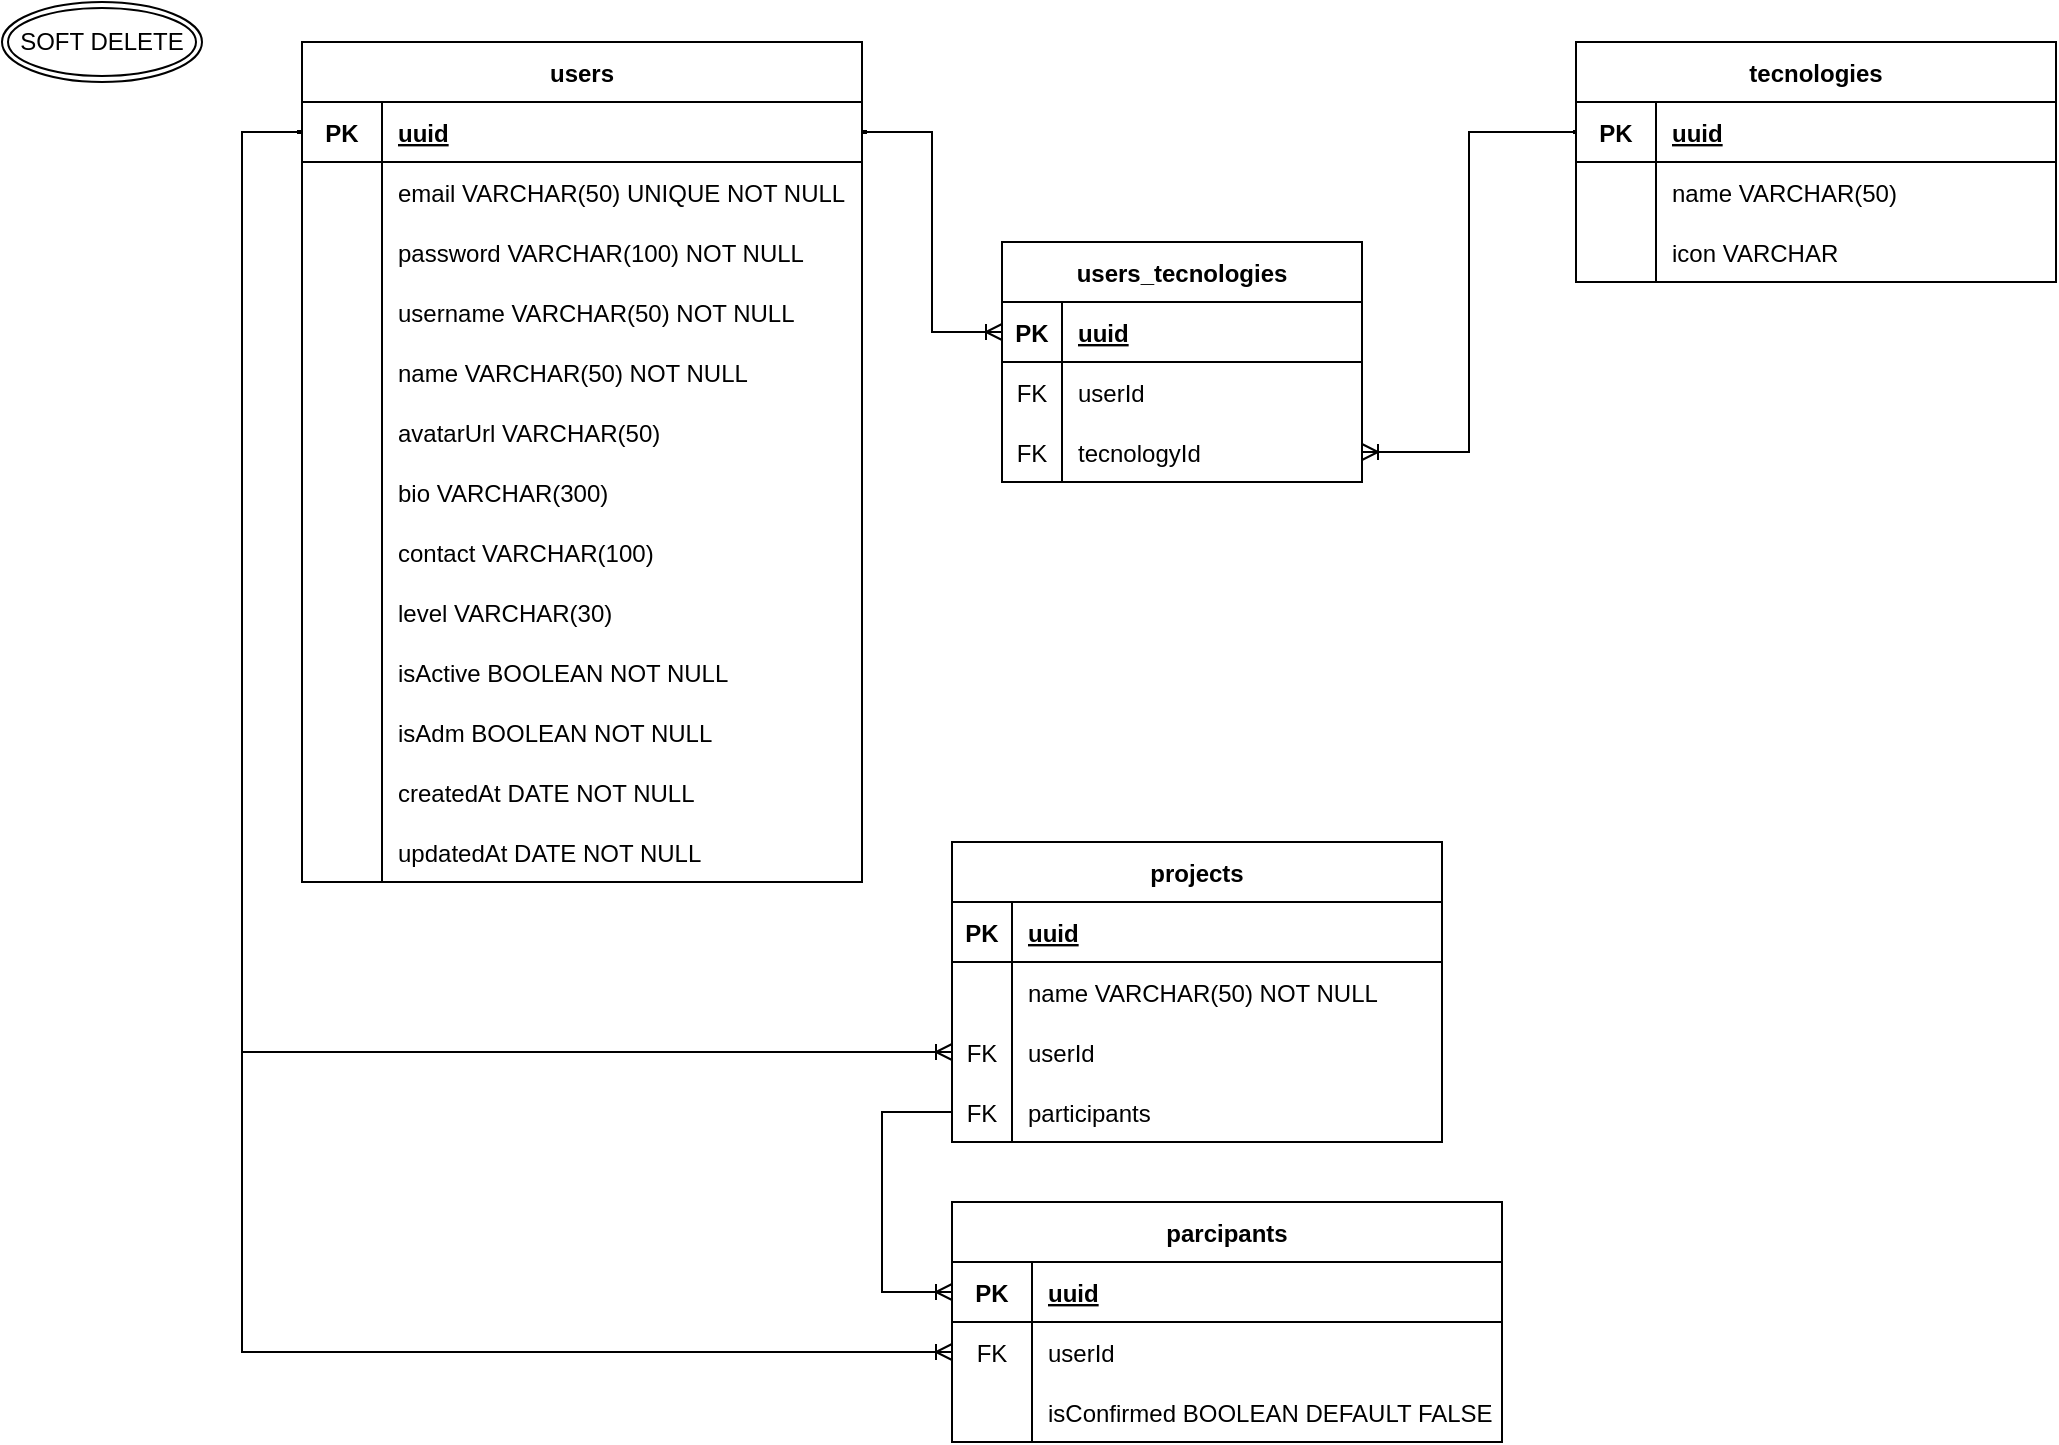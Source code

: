 <mxfile version="20.8.3" type="github"><diagram id="yh-ZlP0OPuvekAmjG9pr" name="Página-1"><mxGraphModel dx="1434" dy="788" grid="1" gridSize="10" guides="1" tooltips="1" connect="1" arrows="1" fold="1" page="1" pageScale="1" pageWidth="827" pageHeight="1169" math="0" shadow="0"><root><mxCell id="0"/><mxCell id="1" parent="0"/><mxCell id="csCiu1S-2fV34Qw7x-u5-7" value="users" style="shape=table;startSize=30;container=1;collapsible=1;childLayout=tableLayout;fixedRows=1;rowLines=0;fontStyle=1;align=center;resizeLast=1;" vertex="1" parent="1"><mxGeometry x="190" y="40" width="280" height="420" as="geometry"><mxRectangle x="150" y="80" width="70" height="30" as="alternateBounds"/></mxGeometry></mxCell><mxCell id="csCiu1S-2fV34Qw7x-u5-8" value="" style="shape=tableRow;horizontal=0;startSize=0;swimlaneHead=0;swimlaneBody=0;fillColor=none;collapsible=0;dropTarget=0;points=[[0,0.5],[1,0.5]];portConstraint=eastwest;top=0;left=0;right=0;bottom=1;" vertex="1" parent="csCiu1S-2fV34Qw7x-u5-7"><mxGeometry y="30" width="280" height="30" as="geometry"/></mxCell><mxCell id="csCiu1S-2fV34Qw7x-u5-9" value="PK" style="shape=partialRectangle;connectable=0;fillColor=none;top=0;left=0;bottom=0;right=0;fontStyle=1;overflow=hidden;" vertex="1" parent="csCiu1S-2fV34Qw7x-u5-8"><mxGeometry width="40" height="30" as="geometry"><mxRectangle width="40" height="30" as="alternateBounds"/></mxGeometry></mxCell><mxCell id="csCiu1S-2fV34Qw7x-u5-10" value="uuid" style="shape=partialRectangle;connectable=0;fillColor=none;top=0;left=0;bottom=0;right=0;align=left;spacingLeft=6;fontStyle=5;overflow=hidden;" vertex="1" parent="csCiu1S-2fV34Qw7x-u5-8"><mxGeometry x="40" width="240" height="30" as="geometry"><mxRectangle width="240" height="30" as="alternateBounds"/></mxGeometry></mxCell><mxCell id="csCiu1S-2fV34Qw7x-u5-11" value="" style="shape=tableRow;horizontal=0;startSize=0;swimlaneHead=0;swimlaneBody=0;fillColor=none;collapsible=0;dropTarget=0;points=[[0,0.5],[1,0.5]];portConstraint=eastwest;top=0;left=0;right=0;bottom=0;" vertex="1" parent="csCiu1S-2fV34Qw7x-u5-7"><mxGeometry y="60" width="280" height="30" as="geometry"/></mxCell><mxCell id="csCiu1S-2fV34Qw7x-u5-12" value="" style="shape=partialRectangle;connectable=0;fillColor=none;top=0;left=0;bottom=0;right=0;editable=1;overflow=hidden;" vertex="1" parent="csCiu1S-2fV34Qw7x-u5-11"><mxGeometry width="40" height="30" as="geometry"><mxRectangle width="40" height="30" as="alternateBounds"/></mxGeometry></mxCell><mxCell id="csCiu1S-2fV34Qw7x-u5-13" value="email VARCHAR(50) UNIQUE NOT NULL" style="shape=partialRectangle;connectable=0;fillColor=none;top=0;left=0;bottom=0;right=0;align=left;spacingLeft=6;overflow=hidden;" vertex="1" parent="csCiu1S-2fV34Qw7x-u5-11"><mxGeometry x="40" width="240" height="30" as="geometry"><mxRectangle width="240" height="30" as="alternateBounds"/></mxGeometry></mxCell><mxCell id="csCiu1S-2fV34Qw7x-u5-14" value="" style="shape=tableRow;horizontal=0;startSize=0;swimlaneHead=0;swimlaneBody=0;fillColor=none;collapsible=0;dropTarget=0;points=[[0,0.5],[1,0.5]];portConstraint=eastwest;top=0;left=0;right=0;bottom=0;" vertex="1" parent="csCiu1S-2fV34Qw7x-u5-7"><mxGeometry y="90" width="280" height="30" as="geometry"/></mxCell><mxCell id="csCiu1S-2fV34Qw7x-u5-15" value="" style="shape=partialRectangle;connectable=0;fillColor=none;top=0;left=0;bottom=0;right=0;editable=1;overflow=hidden;" vertex="1" parent="csCiu1S-2fV34Qw7x-u5-14"><mxGeometry width="40" height="30" as="geometry"><mxRectangle width="40" height="30" as="alternateBounds"/></mxGeometry></mxCell><mxCell id="csCiu1S-2fV34Qw7x-u5-16" value="password VARCHAR(100) NOT NULL" style="shape=partialRectangle;connectable=0;fillColor=none;top=0;left=0;bottom=0;right=0;align=left;spacingLeft=6;overflow=hidden;" vertex="1" parent="csCiu1S-2fV34Qw7x-u5-14"><mxGeometry x="40" width="240" height="30" as="geometry"><mxRectangle width="240" height="30" as="alternateBounds"/></mxGeometry></mxCell><mxCell id="csCiu1S-2fV34Qw7x-u5-155" value="" style="shape=tableRow;horizontal=0;startSize=0;swimlaneHead=0;swimlaneBody=0;fillColor=none;collapsible=0;dropTarget=0;points=[[0,0.5],[1,0.5]];portConstraint=eastwest;top=0;left=0;right=0;bottom=0;" vertex="1" parent="csCiu1S-2fV34Qw7x-u5-7"><mxGeometry y="120" width="280" height="30" as="geometry"/></mxCell><mxCell id="csCiu1S-2fV34Qw7x-u5-156" value="" style="shape=partialRectangle;connectable=0;fillColor=none;top=0;left=0;bottom=0;right=0;editable=1;overflow=hidden;" vertex="1" parent="csCiu1S-2fV34Qw7x-u5-155"><mxGeometry width="40" height="30" as="geometry"><mxRectangle width="40" height="30" as="alternateBounds"/></mxGeometry></mxCell><mxCell id="csCiu1S-2fV34Qw7x-u5-157" value="username VARCHAR(50) NOT NULL" style="shape=partialRectangle;connectable=0;fillColor=none;top=0;left=0;bottom=0;right=0;align=left;spacingLeft=6;overflow=hidden;" vertex="1" parent="csCiu1S-2fV34Qw7x-u5-155"><mxGeometry x="40" width="240" height="30" as="geometry"><mxRectangle width="240" height="30" as="alternateBounds"/></mxGeometry></mxCell><mxCell id="csCiu1S-2fV34Qw7x-u5-17" value="" style="shape=tableRow;horizontal=0;startSize=0;swimlaneHead=0;swimlaneBody=0;fillColor=none;collapsible=0;dropTarget=0;points=[[0,0.5],[1,0.5]];portConstraint=eastwest;top=0;left=0;right=0;bottom=0;" vertex="1" parent="csCiu1S-2fV34Qw7x-u5-7"><mxGeometry y="150" width="280" height="30" as="geometry"/></mxCell><mxCell id="csCiu1S-2fV34Qw7x-u5-18" value="" style="shape=partialRectangle;connectable=0;fillColor=none;top=0;left=0;bottom=0;right=0;editable=1;overflow=hidden;" vertex="1" parent="csCiu1S-2fV34Qw7x-u5-17"><mxGeometry width="40" height="30" as="geometry"><mxRectangle width="40" height="30" as="alternateBounds"/></mxGeometry></mxCell><mxCell id="csCiu1S-2fV34Qw7x-u5-19" value="name VARCHAR(50) NOT NULL" style="shape=partialRectangle;connectable=0;fillColor=none;top=0;left=0;bottom=0;right=0;align=left;spacingLeft=6;overflow=hidden;" vertex="1" parent="csCiu1S-2fV34Qw7x-u5-17"><mxGeometry x="40" width="240" height="30" as="geometry"><mxRectangle width="240" height="30" as="alternateBounds"/></mxGeometry></mxCell><mxCell id="csCiu1S-2fV34Qw7x-u5-163" value="" style="shape=tableRow;horizontal=0;startSize=0;swimlaneHead=0;swimlaneBody=0;fillColor=none;collapsible=0;dropTarget=0;points=[[0,0.5],[1,0.5]];portConstraint=eastwest;top=0;left=0;right=0;bottom=0;" vertex="1" parent="csCiu1S-2fV34Qw7x-u5-7"><mxGeometry y="180" width="280" height="30" as="geometry"/></mxCell><mxCell id="csCiu1S-2fV34Qw7x-u5-164" value="" style="shape=partialRectangle;connectable=0;fillColor=none;top=0;left=0;bottom=0;right=0;editable=1;overflow=hidden;" vertex="1" parent="csCiu1S-2fV34Qw7x-u5-163"><mxGeometry width="40" height="30" as="geometry"><mxRectangle width="40" height="30" as="alternateBounds"/></mxGeometry></mxCell><mxCell id="csCiu1S-2fV34Qw7x-u5-165" value="avatarUrl VARCHAR(50)" style="shape=partialRectangle;connectable=0;fillColor=none;top=0;left=0;bottom=0;right=0;align=left;spacingLeft=6;overflow=hidden;" vertex="1" parent="csCiu1S-2fV34Qw7x-u5-163"><mxGeometry x="40" width="240" height="30" as="geometry"><mxRectangle width="240" height="30" as="alternateBounds"/></mxGeometry></mxCell><mxCell id="csCiu1S-2fV34Qw7x-u5-166" value="" style="shape=tableRow;horizontal=0;startSize=0;swimlaneHead=0;swimlaneBody=0;fillColor=none;collapsible=0;dropTarget=0;points=[[0,0.5],[1,0.5]];portConstraint=eastwest;top=0;left=0;right=0;bottom=0;" vertex="1" parent="csCiu1S-2fV34Qw7x-u5-7"><mxGeometry y="210" width="280" height="30" as="geometry"/></mxCell><mxCell id="csCiu1S-2fV34Qw7x-u5-167" value="" style="shape=partialRectangle;connectable=0;fillColor=none;top=0;left=0;bottom=0;right=0;editable=1;overflow=hidden;" vertex="1" parent="csCiu1S-2fV34Qw7x-u5-166"><mxGeometry width="40" height="30" as="geometry"><mxRectangle width="40" height="30" as="alternateBounds"/></mxGeometry></mxCell><mxCell id="csCiu1S-2fV34Qw7x-u5-168" value="bio VARCHAR(300)" style="shape=partialRectangle;connectable=0;fillColor=none;top=0;left=0;bottom=0;right=0;align=left;spacingLeft=6;overflow=hidden;" vertex="1" parent="csCiu1S-2fV34Qw7x-u5-166"><mxGeometry x="40" width="240" height="30" as="geometry"><mxRectangle width="240" height="30" as="alternateBounds"/></mxGeometry></mxCell><mxCell id="csCiu1S-2fV34Qw7x-u5-169" value="" style="shape=tableRow;horizontal=0;startSize=0;swimlaneHead=0;swimlaneBody=0;fillColor=none;collapsible=0;dropTarget=0;points=[[0,0.5],[1,0.5]];portConstraint=eastwest;top=0;left=0;right=0;bottom=0;" vertex="1" parent="csCiu1S-2fV34Qw7x-u5-7"><mxGeometry y="240" width="280" height="30" as="geometry"/></mxCell><mxCell id="csCiu1S-2fV34Qw7x-u5-170" value="" style="shape=partialRectangle;connectable=0;fillColor=none;top=0;left=0;bottom=0;right=0;editable=1;overflow=hidden;" vertex="1" parent="csCiu1S-2fV34Qw7x-u5-169"><mxGeometry width="40" height="30" as="geometry"><mxRectangle width="40" height="30" as="alternateBounds"/></mxGeometry></mxCell><mxCell id="csCiu1S-2fV34Qw7x-u5-171" value="contact VARCHAR(100)" style="shape=partialRectangle;connectable=0;fillColor=none;top=0;left=0;bottom=0;right=0;align=left;spacingLeft=6;overflow=hidden;" vertex="1" parent="csCiu1S-2fV34Qw7x-u5-169"><mxGeometry x="40" width="240" height="30" as="geometry"><mxRectangle width="240" height="30" as="alternateBounds"/></mxGeometry></mxCell><mxCell id="csCiu1S-2fV34Qw7x-u5-172" value="" style="shape=tableRow;horizontal=0;startSize=0;swimlaneHead=0;swimlaneBody=0;fillColor=none;collapsible=0;dropTarget=0;points=[[0,0.5],[1,0.5]];portConstraint=eastwest;top=0;left=0;right=0;bottom=0;" vertex="1" parent="csCiu1S-2fV34Qw7x-u5-7"><mxGeometry y="270" width="280" height="30" as="geometry"/></mxCell><mxCell id="csCiu1S-2fV34Qw7x-u5-173" value="" style="shape=partialRectangle;connectable=0;fillColor=none;top=0;left=0;bottom=0;right=0;editable=1;overflow=hidden;" vertex="1" parent="csCiu1S-2fV34Qw7x-u5-172"><mxGeometry width="40" height="30" as="geometry"><mxRectangle width="40" height="30" as="alternateBounds"/></mxGeometry></mxCell><mxCell id="csCiu1S-2fV34Qw7x-u5-174" value="level VARCHAR(30)" style="shape=partialRectangle;connectable=0;fillColor=none;top=0;left=0;bottom=0;right=0;align=left;spacingLeft=6;overflow=hidden;" vertex="1" parent="csCiu1S-2fV34Qw7x-u5-172"><mxGeometry x="40" width="240" height="30" as="geometry"><mxRectangle width="240" height="30" as="alternateBounds"/></mxGeometry></mxCell><mxCell id="csCiu1S-2fV34Qw7x-u5-175" value="" style="shape=tableRow;horizontal=0;startSize=0;swimlaneHead=0;swimlaneBody=0;fillColor=none;collapsible=0;dropTarget=0;points=[[0,0.5],[1,0.5]];portConstraint=eastwest;top=0;left=0;right=0;bottom=0;" vertex="1" parent="csCiu1S-2fV34Qw7x-u5-7"><mxGeometry y="300" width="280" height="30" as="geometry"/></mxCell><mxCell id="csCiu1S-2fV34Qw7x-u5-176" value="" style="shape=partialRectangle;connectable=0;fillColor=none;top=0;left=0;bottom=0;right=0;editable=1;overflow=hidden;" vertex="1" parent="csCiu1S-2fV34Qw7x-u5-175"><mxGeometry width="40" height="30" as="geometry"><mxRectangle width="40" height="30" as="alternateBounds"/></mxGeometry></mxCell><mxCell id="csCiu1S-2fV34Qw7x-u5-177" value="isActive BOOLEAN NOT NULL" style="shape=partialRectangle;connectable=0;fillColor=none;top=0;left=0;bottom=0;right=0;align=left;spacingLeft=6;overflow=hidden;" vertex="1" parent="csCiu1S-2fV34Qw7x-u5-175"><mxGeometry x="40" width="240" height="30" as="geometry"><mxRectangle width="240" height="30" as="alternateBounds"/></mxGeometry></mxCell><mxCell id="csCiu1S-2fV34Qw7x-u5-152" value="" style="shape=tableRow;horizontal=0;startSize=0;swimlaneHead=0;swimlaneBody=0;fillColor=none;collapsible=0;dropTarget=0;points=[[0,0.5],[1,0.5]];portConstraint=eastwest;top=0;left=0;right=0;bottom=0;" vertex="1" parent="csCiu1S-2fV34Qw7x-u5-7"><mxGeometry y="330" width="280" height="30" as="geometry"/></mxCell><mxCell id="csCiu1S-2fV34Qw7x-u5-153" value="" style="shape=partialRectangle;connectable=0;fillColor=none;top=0;left=0;bottom=0;right=0;editable=1;overflow=hidden;" vertex="1" parent="csCiu1S-2fV34Qw7x-u5-152"><mxGeometry width="40" height="30" as="geometry"><mxRectangle width="40" height="30" as="alternateBounds"/></mxGeometry></mxCell><mxCell id="csCiu1S-2fV34Qw7x-u5-154" value="isAdm BOOLEAN NOT NULL" style="shape=partialRectangle;connectable=0;fillColor=none;top=0;left=0;bottom=0;right=0;align=left;spacingLeft=6;overflow=hidden;" vertex="1" parent="csCiu1S-2fV34Qw7x-u5-152"><mxGeometry x="40" width="240" height="30" as="geometry"><mxRectangle width="240" height="30" as="alternateBounds"/></mxGeometry></mxCell><mxCell id="csCiu1S-2fV34Qw7x-u5-255" value="" style="shape=tableRow;horizontal=0;startSize=0;swimlaneHead=0;swimlaneBody=0;fillColor=none;collapsible=0;dropTarget=0;points=[[0,0.5],[1,0.5]];portConstraint=eastwest;top=0;left=0;right=0;bottom=0;" vertex="1" parent="csCiu1S-2fV34Qw7x-u5-7"><mxGeometry y="360" width="280" height="30" as="geometry"/></mxCell><mxCell id="csCiu1S-2fV34Qw7x-u5-256" value="" style="shape=partialRectangle;connectable=0;fillColor=none;top=0;left=0;bottom=0;right=0;editable=1;overflow=hidden;" vertex="1" parent="csCiu1S-2fV34Qw7x-u5-255"><mxGeometry width="40" height="30" as="geometry"><mxRectangle width="40" height="30" as="alternateBounds"/></mxGeometry></mxCell><mxCell id="csCiu1S-2fV34Qw7x-u5-257" value="createdAt DATE NOT NULL" style="shape=partialRectangle;connectable=0;fillColor=none;top=0;left=0;bottom=0;right=0;align=left;spacingLeft=6;overflow=hidden;" vertex="1" parent="csCiu1S-2fV34Qw7x-u5-255"><mxGeometry x="40" width="240" height="30" as="geometry"><mxRectangle width="240" height="30" as="alternateBounds"/></mxGeometry></mxCell><mxCell id="csCiu1S-2fV34Qw7x-u5-258" value="" style="shape=tableRow;horizontal=0;startSize=0;swimlaneHead=0;swimlaneBody=0;fillColor=none;collapsible=0;dropTarget=0;points=[[0,0.5],[1,0.5]];portConstraint=eastwest;top=0;left=0;right=0;bottom=0;" vertex="1" parent="csCiu1S-2fV34Qw7x-u5-7"><mxGeometry y="390" width="280" height="30" as="geometry"/></mxCell><mxCell id="csCiu1S-2fV34Qw7x-u5-259" value="" style="shape=partialRectangle;connectable=0;fillColor=none;top=0;left=0;bottom=0;right=0;editable=1;overflow=hidden;" vertex="1" parent="csCiu1S-2fV34Qw7x-u5-258"><mxGeometry width="40" height="30" as="geometry"><mxRectangle width="40" height="30" as="alternateBounds"/></mxGeometry></mxCell><mxCell id="csCiu1S-2fV34Qw7x-u5-260" value="updatedAt DATE NOT NULL" style="shape=partialRectangle;connectable=0;fillColor=none;top=0;left=0;bottom=0;right=0;align=left;spacingLeft=6;overflow=hidden;" vertex="1" parent="csCiu1S-2fV34Qw7x-u5-258"><mxGeometry x="40" width="240" height="30" as="geometry"><mxRectangle width="240" height="30" as="alternateBounds"/></mxGeometry></mxCell><mxCell id="csCiu1S-2fV34Qw7x-u5-161" value="SOFT DELETE" style="ellipse;shape=doubleEllipse;margin=3;whiteSpace=wrap;html=1;align=center;" vertex="1" parent="1"><mxGeometry x="40" y="20" width="100" height="40" as="geometry"/></mxCell><mxCell id="csCiu1S-2fV34Qw7x-u5-178" value="users_tecnologies" style="shape=table;startSize=30;container=1;collapsible=1;childLayout=tableLayout;fixedRows=1;rowLines=0;fontStyle=1;align=center;resizeLast=1;" vertex="1" parent="1"><mxGeometry x="540" y="140" width="180" height="120" as="geometry"/></mxCell><mxCell id="csCiu1S-2fV34Qw7x-u5-179" value="" style="shape=tableRow;horizontal=0;startSize=0;swimlaneHead=0;swimlaneBody=0;fillColor=none;collapsible=0;dropTarget=0;points=[[0,0.5],[1,0.5]];portConstraint=eastwest;top=0;left=0;right=0;bottom=1;" vertex="1" parent="csCiu1S-2fV34Qw7x-u5-178"><mxGeometry y="30" width="180" height="30" as="geometry"/></mxCell><mxCell id="csCiu1S-2fV34Qw7x-u5-180" value="PK" style="shape=partialRectangle;connectable=0;fillColor=none;top=0;left=0;bottom=0;right=0;fontStyle=1;overflow=hidden;" vertex="1" parent="csCiu1S-2fV34Qw7x-u5-179"><mxGeometry width="30" height="30" as="geometry"><mxRectangle width="30" height="30" as="alternateBounds"/></mxGeometry></mxCell><mxCell id="csCiu1S-2fV34Qw7x-u5-181" value="uuid" style="shape=partialRectangle;connectable=0;fillColor=none;top=0;left=0;bottom=0;right=0;align=left;spacingLeft=6;fontStyle=5;overflow=hidden;" vertex="1" parent="csCiu1S-2fV34Qw7x-u5-179"><mxGeometry x="30" width="150" height="30" as="geometry"><mxRectangle width="150" height="30" as="alternateBounds"/></mxGeometry></mxCell><mxCell id="csCiu1S-2fV34Qw7x-u5-198" value="" style="shape=tableRow;horizontal=0;startSize=0;swimlaneHead=0;swimlaneBody=0;fillColor=none;collapsible=0;dropTarget=0;points=[[0,0.5],[1,0.5]];portConstraint=eastwest;top=0;left=0;right=0;bottom=0;" vertex="1" parent="csCiu1S-2fV34Qw7x-u5-178"><mxGeometry y="60" width="180" height="30" as="geometry"/></mxCell><mxCell id="csCiu1S-2fV34Qw7x-u5-199" value="FK" style="shape=partialRectangle;connectable=0;fillColor=none;top=0;left=0;bottom=0;right=0;editable=1;overflow=hidden;" vertex="1" parent="csCiu1S-2fV34Qw7x-u5-198"><mxGeometry width="30" height="30" as="geometry"><mxRectangle width="30" height="30" as="alternateBounds"/></mxGeometry></mxCell><mxCell id="csCiu1S-2fV34Qw7x-u5-200" value="userId" style="shape=partialRectangle;connectable=0;fillColor=none;top=0;left=0;bottom=0;right=0;align=left;spacingLeft=6;overflow=hidden;" vertex="1" parent="csCiu1S-2fV34Qw7x-u5-198"><mxGeometry x="30" width="150" height="30" as="geometry"><mxRectangle width="150" height="30" as="alternateBounds"/></mxGeometry></mxCell><mxCell id="csCiu1S-2fV34Qw7x-u5-245" value="" style="shape=tableRow;horizontal=0;startSize=0;swimlaneHead=0;swimlaneBody=0;fillColor=none;collapsible=0;dropTarget=0;points=[[0,0.5],[1,0.5]];portConstraint=eastwest;top=0;left=0;right=0;bottom=0;" vertex="1" parent="csCiu1S-2fV34Qw7x-u5-178"><mxGeometry y="90" width="180" height="30" as="geometry"/></mxCell><mxCell id="csCiu1S-2fV34Qw7x-u5-246" value="FK" style="shape=partialRectangle;connectable=0;fillColor=none;top=0;left=0;bottom=0;right=0;editable=1;overflow=hidden;" vertex="1" parent="csCiu1S-2fV34Qw7x-u5-245"><mxGeometry width="30" height="30" as="geometry"><mxRectangle width="30" height="30" as="alternateBounds"/></mxGeometry></mxCell><mxCell id="csCiu1S-2fV34Qw7x-u5-247" value="tecnologyId" style="shape=partialRectangle;connectable=0;fillColor=none;top=0;left=0;bottom=0;right=0;align=left;spacingLeft=6;overflow=hidden;" vertex="1" parent="csCiu1S-2fV34Qw7x-u5-245"><mxGeometry x="30" width="150" height="30" as="geometry"><mxRectangle width="150" height="30" as="alternateBounds"/></mxGeometry></mxCell><mxCell id="csCiu1S-2fV34Qw7x-u5-208" value="tecnologies" style="shape=table;startSize=30;container=1;collapsible=1;childLayout=tableLayout;fixedRows=1;rowLines=0;fontStyle=1;align=center;resizeLast=1;" vertex="1" parent="1"><mxGeometry x="827" y="40" width="240" height="120" as="geometry"><mxRectangle x="150" y="80" width="70" height="30" as="alternateBounds"/></mxGeometry></mxCell><mxCell id="csCiu1S-2fV34Qw7x-u5-209" value="" style="shape=tableRow;horizontal=0;startSize=0;swimlaneHead=0;swimlaneBody=0;fillColor=none;collapsible=0;dropTarget=0;points=[[0,0.5],[1,0.5]];portConstraint=eastwest;top=0;left=0;right=0;bottom=1;" vertex="1" parent="csCiu1S-2fV34Qw7x-u5-208"><mxGeometry y="30" width="240" height="30" as="geometry"/></mxCell><mxCell id="csCiu1S-2fV34Qw7x-u5-210" value="PK" style="shape=partialRectangle;connectable=0;fillColor=none;top=0;left=0;bottom=0;right=0;fontStyle=1;overflow=hidden;" vertex="1" parent="csCiu1S-2fV34Qw7x-u5-209"><mxGeometry width="40" height="30" as="geometry"><mxRectangle width="40" height="30" as="alternateBounds"/></mxGeometry></mxCell><mxCell id="csCiu1S-2fV34Qw7x-u5-211" value="uuid" style="shape=partialRectangle;connectable=0;fillColor=none;top=0;left=0;bottom=0;right=0;align=left;spacingLeft=6;fontStyle=5;overflow=hidden;" vertex="1" parent="csCiu1S-2fV34Qw7x-u5-209"><mxGeometry x="40" width="200" height="30" as="geometry"><mxRectangle width="200" height="30" as="alternateBounds"/></mxGeometry></mxCell><mxCell id="csCiu1S-2fV34Qw7x-u5-212" value="" style="shape=tableRow;horizontal=0;startSize=0;swimlaneHead=0;swimlaneBody=0;fillColor=none;collapsible=0;dropTarget=0;points=[[0,0.5],[1,0.5]];portConstraint=eastwest;top=0;left=0;right=0;bottom=0;" vertex="1" parent="csCiu1S-2fV34Qw7x-u5-208"><mxGeometry y="60" width="240" height="30" as="geometry"/></mxCell><mxCell id="csCiu1S-2fV34Qw7x-u5-213" value="" style="shape=partialRectangle;connectable=0;fillColor=none;top=0;left=0;bottom=0;right=0;editable=1;overflow=hidden;" vertex="1" parent="csCiu1S-2fV34Qw7x-u5-212"><mxGeometry width="40" height="30" as="geometry"><mxRectangle width="40" height="30" as="alternateBounds"/></mxGeometry></mxCell><mxCell id="csCiu1S-2fV34Qw7x-u5-214" value="name VARCHAR(50)" style="shape=partialRectangle;connectable=0;fillColor=none;top=0;left=0;bottom=0;right=0;align=left;spacingLeft=6;overflow=hidden;" vertex="1" parent="csCiu1S-2fV34Qw7x-u5-212"><mxGeometry x="40" width="200" height="30" as="geometry"><mxRectangle width="200" height="30" as="alternateBounds"/></mxGeometry></mxCell><mxCell id="csCiu1S-2fV34Qw7x-u5-215" value="" style="shape=tableRow;horizontal=0;startSize=0;swimlaneHead=0;swimlaneBody=0;fillColor=none;collapsible=0;dropTarget=0;points=[[0,0.5],[1,0.5]];portConstraint=eastwest;top=0;left=0;right=0;bottom=0;" vertex="1" parent="csCiu1S-2fV34Qw7x-u5-208"><mxGeometry y="90" width="240" height="30" as="geometry"/></mxCell><mxCell id="csCiu1S-2fV34Qw7x-u5-216" value="" style="shape=partialRectangle;connectable=0;fillColor=none;top=0;left=0;bottom=0;right=0;editable=1;overflow=hidden;" vertex="1" parent="csCiu1S-2fV34Qw7x-u5-215"><mxGeometry width="40" height="30" as="geometry"><mxRectangle width="40" height="30" as="alternateBounds"/></mxGeometry></mxCell><mxCell id="csCiu1S-2fV34Qw7x-u5-217" value="icon VARCHAR" style="shape=partialRectangle;connectable=0;fillColor=none;top=0;left=0;bottom=0;right=0;align=left;spacingLeft=6;overflow=hidden;" vertex="1" parent="csCiu1S-2fV34Qw7x-u5-215"><mxGeometry x="40" width="200" height="30" as="geometry"><mxRectangle width="200" height="30" as="alternateBounds"/></mxGeometry></mxCell><mxCell id="csCiu1S-2fV34Qw7x-u5-251" value="" style="edgeStyle=elbowEdgeStyle;fontSize=12;html=1;endArrow=ERoneToMany;startArrow=ERmandOne;rounded=0;fontFamily=Helvetica;fontColor=default;startSize=0;" edge="1" parent="1" source="csCiu1S-2fV34Qw7x-u5-8" target="csCiu1S-2fV34Qw7x-u5-179"><mxGeometry width="100" height="100" relative="1" as="geometry"><mxPoint x="430" y="420" as="sourcePoint"/><mxPoint x="530" y="320" as="targetPoint"/></mxGeometry></mxCell><mxCell id="csCiu1S-2fV34Qw7x-u5-254" value="" style="edgeStyle=elbowEdgeStyle;fontSize=12;html=1;endArrow=ERoneToMany;startArrow=ERzeroToOne;rounded=0;fontFamily=Helvetica;fontColor=default;startSize=0;" edge="1" parent="1" source="csCiu1S-2fV34Qw7x-u5-209" target="csCiu1S-2fV34Qw7x-u5-245"><mxGeometry width="100" height="100" relative="1" as="geometry"><mxPoint x="800" y="380" as="sourcePoint"/><mxPoint x="900" y="280" as="targetPoint"/></mxGeometry></mxCell><mxCell id="csCiu1S-2fV34Qw7x-u5-262" value="projects" style="shape=table;startSize=30;container=1;collapsible=1;childLayout=tableLayout;fixedRows=1;rowLines=0;fontStyle=1;align=center;resizeLast=1;strokeColor=default;fontFamily=Helvetica;fontSize=12;fontColor=default;fillColor=none;" vertex="1" parent="1"><mxGeometry x="515" y="440" width="245" height="150" as="geometry"/></mxCell><mxCell id="csCiu1S-2fV34Qw7x-u5-263" value="" style="shape=tableRow;horizontal=0;startSize=0;swimlaneHead=0;swimlaneBody=0;fillColor=none;collapsible=0;dropTarget=0;points=[[0,0.5],[1,0.5]];portConstraint=eastwest;top=0;left=0;right=0;bottom=1;strokeColor=default;fontFamily=Helvetica;fontSize=12;fontColor=default;" vertex="1" parent="csCiu1S-2fV34Qw7x-u5-262"><mxGeometry y="30" width="245" height="30" as="geometry"/></mxCell><mxCell id="csCiu1S-2fV34Qw7x-u5-264" value="PK" style="shape=partialRectangle;connectable=0;fillColor=none;top=0;left=0;bottom=0;right=0;fontStyle=1;overflow=hidden;strokeColor=default;fontFamily=Helvetica;fontSize=12;fontColor=default;startSize=0;" vertex="1" parent="csCiu1S-2fV34Qw7x-u5-263"><mxGeometry width="30" height="30" as="geometry"><mxRectangle width="30" height="30" as="alternateBounds"/></mxGeometry></mxCell><mxCell id="csCiu1S-2fV34Qw7x-u5-265" value="uuid" style="shape=partialRectangle;connectable=0;fillColor=none;top=0;left=0;bottom=0;right=0;align=left;spacingLeft=6;fontStyle=5;overflow=hidden;strokeColor=default;fontFamily=Helvetica;fontSize=12;fontColor=default;startSize=0;" vertex="1" parent="csCiu1S-2fV34Qw7x-u5-263"><mxGeometry x="30" width="215" height="30" as="geometry"><mxRectangle width="215" height="30" as="alternateBounds"/></mxGeometry></mxCell><mxCell id="csCiu1S-2fV34Qw7x-u5-266" value="" style="shape=tableRow;horizontal=0;startSize=0;swimlaneHead=0;swimlaneBody=0;fillColor=none;collapsible=0;dropTarget=0;points=[[0,0.5],[1,0.5]];portConstraint=eastwest;top=0;left=0;right=0;bottom=0;strokeColor=default;fontFamily=Helvetica;fontSize=12;fontColor=default;" vertex="1" parent="csCiu1S-2fV34Qw7x-u5-262"><mxGeometry y="60" width="245" height="30" as="geometry"/></mxCell><mxCell id="csCiu1S-2fV34Qw7x-u5-267" value="" style="shape=partialRectangle;connectable=0;fillColor=none;top=0;left=0;bottom=0;right=0;editable=1;overflow=hidden;strokeColor=default;fontFamily=Helvetica;fontSize=12;fontColor=default;startSize=0;" vertex="1" parent="csCiu1S-2fV34Qw7x-u5-266"><mxGeometry width="30" height="30" as="geometry"><mxRectangle width="30" height="30" as="alternateBounds"/></mxGeometry></mxCell><mxCell id="csCiu1S-2fV34Qw7x-u5-268" value="name VARCHAR(50) NOT NULL" style="shape=partialRectangle;connectable=0;fillColor=none;top=0;left=0;bottom=0;right=0;align=left;spacingLeft=6;overflow=hidden;strokeColor=default;fontFamily=Helvetica;fontSize=12;fontColor=default;startSize=0;" vertex="1" parent="csCiu1S-2fV34Qw7x-u5-266"><mxGeometry x="30" width="215" height="30" as="geometry"><mxRectangle width="215" height="30" as="alternateBounds"/></mxGeometry></mxCell><mxCell id="csCiu1S-2fV34Qw7x-u5-278" value="" style="shape=tableRow;horizontal=0;startSize=0;swimlaneHead=0;swimlaneBody=0;fillColor=none;collapsible=0;dropTarget=0;points=[[0,0.5],[1,0.5]];portConstraint=eastwest;top=0;left=0;right=0;bottom=0;strokeColor=default;fontFamily=Helvetica;fontSize=12;fontColor=default;" vertex="1" parent="csCiu1S-2fV34Qw7x-u5-262"><mxGeometry y="90" width="245" height="30" as="geometry"/></mxCell><mxCell id="csCiu1S-2fV34Qw7x-u5-279" value="FK" style="shape=partialRectangle;connectable=0;fillColor=none;top=0;left=0;bottom=0;right=0;editable=1;overflow=hidden;strokeColor=default;fontFamily=Helvetica;fontSize=12;fontColor=default;startSize=0;" vertex="1" parent="csCiu1S-2fV34Qw7x-u5-278"><mxGeometry width="30" height="30" as="geometry"><mxRectangle width="30" height="30" as="alternateBounds"/></mxGeometry></mxCell><mxCell id="csCiu1S-2fV34Qw7x-u5-280" value="userId" style="shape=partialRectangle;connectable=0;fillColor=none;top=0;left=0;bottom=0;right=0;align=left;spacingLeft=6;overflow=hidden;strokeColor=default;fontFamily=Helvetica;fontSize=12;fontColor=default;startSize=0;" vertex="1" parent="csCiu1S-2fV34Qw7x-u5-278"><mxGeometry x="30" width="215" height="30" as="geometry"><mxRectangle width="215" height="30" as="alternateBounds"/></mxGeometry></mxCell><mxCell id="csCiu1S-2fV34Qw7x-u5-302" value="" style="shape=tableRow;horizontal=0;startSize=0;swimlaneHead=0;swimlaneBody=0;fillColor=none;collapsible=0;dropTarget=0;points=[[0,0.5],[1,0.5]];portConstraint=eastwest;top=0;left=0;right=0;bottom=0;strokeColor=default;fontFamily=Helvetica;fontSize=12;fontColor=default;" vertex="1" parent="csCiu1S-2fV34Qw7x-u5-262"><mxGeometry y="120" width="245" height="30" as="geometry"/></mxCell><mxCell id="csCiu1S-2fV34Qw7x-u5-303" value="FK" style="shape=partialRectangle;connectable=0;fillColor=none;top=0;left=0;bottom=0;right=0;editable=1;overflow=hidden;strokeColor=default;fontFamily=Helvetica;fontSize=12;fontColor=default;startSize=0;" vertex="1" parent="csCiu1S-2fV34Qw7x-u5-302"><mxGeometry width="30" height="30" as="geometry"><mxRectangle width="30" height="30" as="alternateBounds"/></mxGeometry></mxCell><mxCell id="csCiu1S-2fV34Qw7x-u5-304" value="participants" style="shape=partialRectangle;connectable=0;fillColor=none;top=0;left=0;bottom=0;right=0;align=left;spacingLeft=6;overflow=hidden;strokeColor=default;fontFamily=Helvetica;fontSize=12;fontColor=default;startSize=0;" vertex="1" parent="csCiu1S-2fV34Qw7x-u5-302"><mxGeometry x="30" width="215" height="30" as="geometry"><mxRectangle width="215" height="30" as="alternateBounds"/></mxGeometry></mxCell><mxCell id="csCiu1S-2fV34Qw7x-u5-282" value="" style="edgeStyle=elbowEdgeStyle;fontSize=12;html=1;endArrow=ERoneToMany;startArrow=ERmandOne;rounded=0;fontFamily=Helvetica;fontColor=default;startSize=0;" edge="1" parent="1" source="csCiu1S-2fV34Qw7x-u5-8" target="csCiu1S-2fV34Qw7x-u5-278"><mxGeometry width="100" height="100" relative="1" as="geometry"><mxPoint x="150" y="400" as="sourcePoint"/><mxPoint x="220" y="580" as="targetPoint"/><Array as="points"><mxPoint x="160" y="430"/></Array></mxGeometry></mxCell><mxCell id="csCiu1S-2fV34Qw7x-u5-284" value="parcipants" style="shape=table;startSize=30;container=1;collapsible=1;childLayout=tableLayout;fixedRows=1;rowLines=0;fontStyle=1;align=center;resizeLast=1;" vertex="1" parent="1"><mxGeometry x="515" y="620" width="275" height="120" as="geometry"><mxRectangle x="150" y="80" width="70" height="30" as="alternateBounds"/></mxGeometry></mxCell><mxCell id="csCiu1S-2fV34Qw7x-u5-285" value="" style="shape=tableRow;horizontal=0;startSize=0;swimlaneHead=0;swimlaneBody=0;fillColor=none;collapsible=0;dropTarget=0;points=[[0,0.5],[1,0.5]];portConstraint=eastwest;top=0;left=0;right=0;bottom=1;" vertex="1" parent="csCiu1S-2fV34Qw7x-u5-284"><mxGeometry y="30" width="275" height="30" as="geometry"/></mxCell><mxCell id="csCiu1S-2fV34Qw7x-u5-286" value="PK" style="shape=partialRectangle;connectable=0;fillColor=none;top=0;left=0;bottom=0;right=0;fontStyle=1;overflow=hidden;" vertex="1" parent="csCiu1S-2fV34Qw7x-u5-285"><mxGeometry width="40" height="30" as="geometry"><mxRectangle width="40" height="30" as="alternateBounds"/></mxGeometry></mxCell><mxCell id="csCiu1S-2fV34Qw7x-u5-287" value="uuid" style="shape=partialRectangle;connectable=0;fillColor=none;top=0;left=0;bottom=0;right=0;align=left;spacingLeft=6;fontStyle=5;overflow=hidden;" vertex="1" parent="csCiu1S-2fV34Qw7x-u5-285"><mxGeometry x="40" width="235" height="30" as="geometry"><mxRectangle width="235" height="30" as="alternateBounds"/></mxGeometry></mxCell><mxCell id="csCiu1S-2fV34Qw7x-u5-288" value="" style="shape=tableRow;horizontal=0;startSize=0;swimlaneHead=0;swimlaneBody=0;fillColor=none;collapsible=0;dropTarget=0;points=[[0,0.5],[1,0.5]];portConstraint=eastwest;top=0;left=0;right=0;bottom=0;" vertex="1" parent="csCiu1S-2fV34Qw7x-u5-284"><mxGeometry y="60" width="275" height="30" as="geometry"/></mxCell><mxCell id="csCiu1S-2fV34Qw7x-u5-289" value="FK" style="shape=partialRectangle;connectable=0;fillColor=none;top=0;left=0;bottom=0;right=0;editable=1;overflow=hidden;" vertex="1" parent="csCiu1S-2fV34Qw7x-u5-288"><mxGeometry width="40" height="30" as="geometry"><mxRectangle width="40" height="30" as="alternateBounds"/></mxGeometry></mxCell><mxCell id="csCiu1S-2fV34Qw7x-u5-290" value="userId" style="shape=partialRectangle;connectable=0;fillColor=none;top=0;left=0;bottom=0;right=0;align=left;spacingLeft=6;overflow=hidden;" vertex="1" parent="csCiu1S-2fV34Qw7x-u5-288"><mxGeometry x="40" width="235" height="30" as="geometry"><mxRectangle width="235" height="30" as="alternateBounds"/></mxGeometry></mxCell><mxCell id="csCiu1S-2fV34Qw7x-u5-330" value="" style="shape=tableRow;horizontal=0;startSize=0;swimlaneHead=0;swimlaneBody=0;fillColor=none;collapsible=0;dropTarget=0;points=[[0,0.5],[1,0.5]];portConstraint=eastwest;top=0;left=0;right=0;bottom=0;" vertex="1" parent="csCiu1S-2fV34Qw7x-u5-284"><mxGeometry y="90" width="275" height="30" as="geometry"/></mxCell><mxCell id="csCiu1S-2fV34Qw7x-u5-331" value="" style="shape=partialRectangle;connectable=0;fillColor=none;top=0;left=0;bottom=0;right=0;editable=1;overflow=hidden;" vertex="1" parent="csCiu1S-2fV34Qw7x-u5-330"><mxGeometry width="40" height="30" as="geometry"><mxRectangle width="40" height="30" as="alternateBounds"/></mxGeometry></mxCell><mxCell id="csCiu1S-2fV34Qw7x-u5-332" value="isConfirmed BOOLEAN DEFAULT FALSE" style="shape=partialRectangle;connectable=0;fillColor=none;top=0;left=0;bottom=0;right=0;align=left;spacingLeft=6;overflow=hidden;" vertex="1" parent="csCiu1S-2fV34Qw7x-u5-330"><mxGeometry x="40" width="235" height="30" as="geometry"><mxRectangle width="235" height="30" as="alternateBounds"/></mxGeometry></mxCell><mxCell id="csCiu1S-2fV34Qw7x-u5-316" value="" style="fontSize=12;html=1;endArrow=ERoneToMany;rounded=0;fontFamily=Helvetica;fontColor=default;startSize=0;exitX=0;exitY=0.5;exitDx=0;exitDy=0;" edge="1" parent="1" source="csCiu1S-2fV34Qw7x-u5-302" target="csCiu1S-2fV34Qw7x-u5-285"><mxGeometry width="100" height="100" relative="1" as="geometry"><mxPoint x="500" y="570" as="sourcePoint"/><mxPoint x="820" y="650" as="targetPoint"/><Array as="points"><mxPoint x="480" y="575"/><mxPoint x="480" y="630"/><mxPoint x="480" y="665"/></Array></mxGeometry></mxCell><mxCell id="csCiu1S-2fV34Qw7x-u5-335" value="" style="edgeStyle=elbowEdgeStyle;fontSize=12;html=1;endArrow=ERoneToMany;startArrow=ERmandOne;rounded=0;fontFamily=Helvetica;fontColor=default;startSize=0;exitX=0;exitY=0.5;exitDx=0;exitDy=0;" edge="1" parent="1" source="csCiu1S-2fV34Qw7x-u5-8" target="csCiu1S-2fV34Qw7x-u5-288"><mxGeometry width="100" height="100" relative="1" as="geometry"><mxPoint x="190" y="100" as="sourcePoint"/><mxPoint x="515" y="560" as="targetPoint"/><Array as="points"><mxPoint x="160" y="445"/></Array></mxGeometry></mxCell></root></mxGraphModel></diagram></mxfile>
